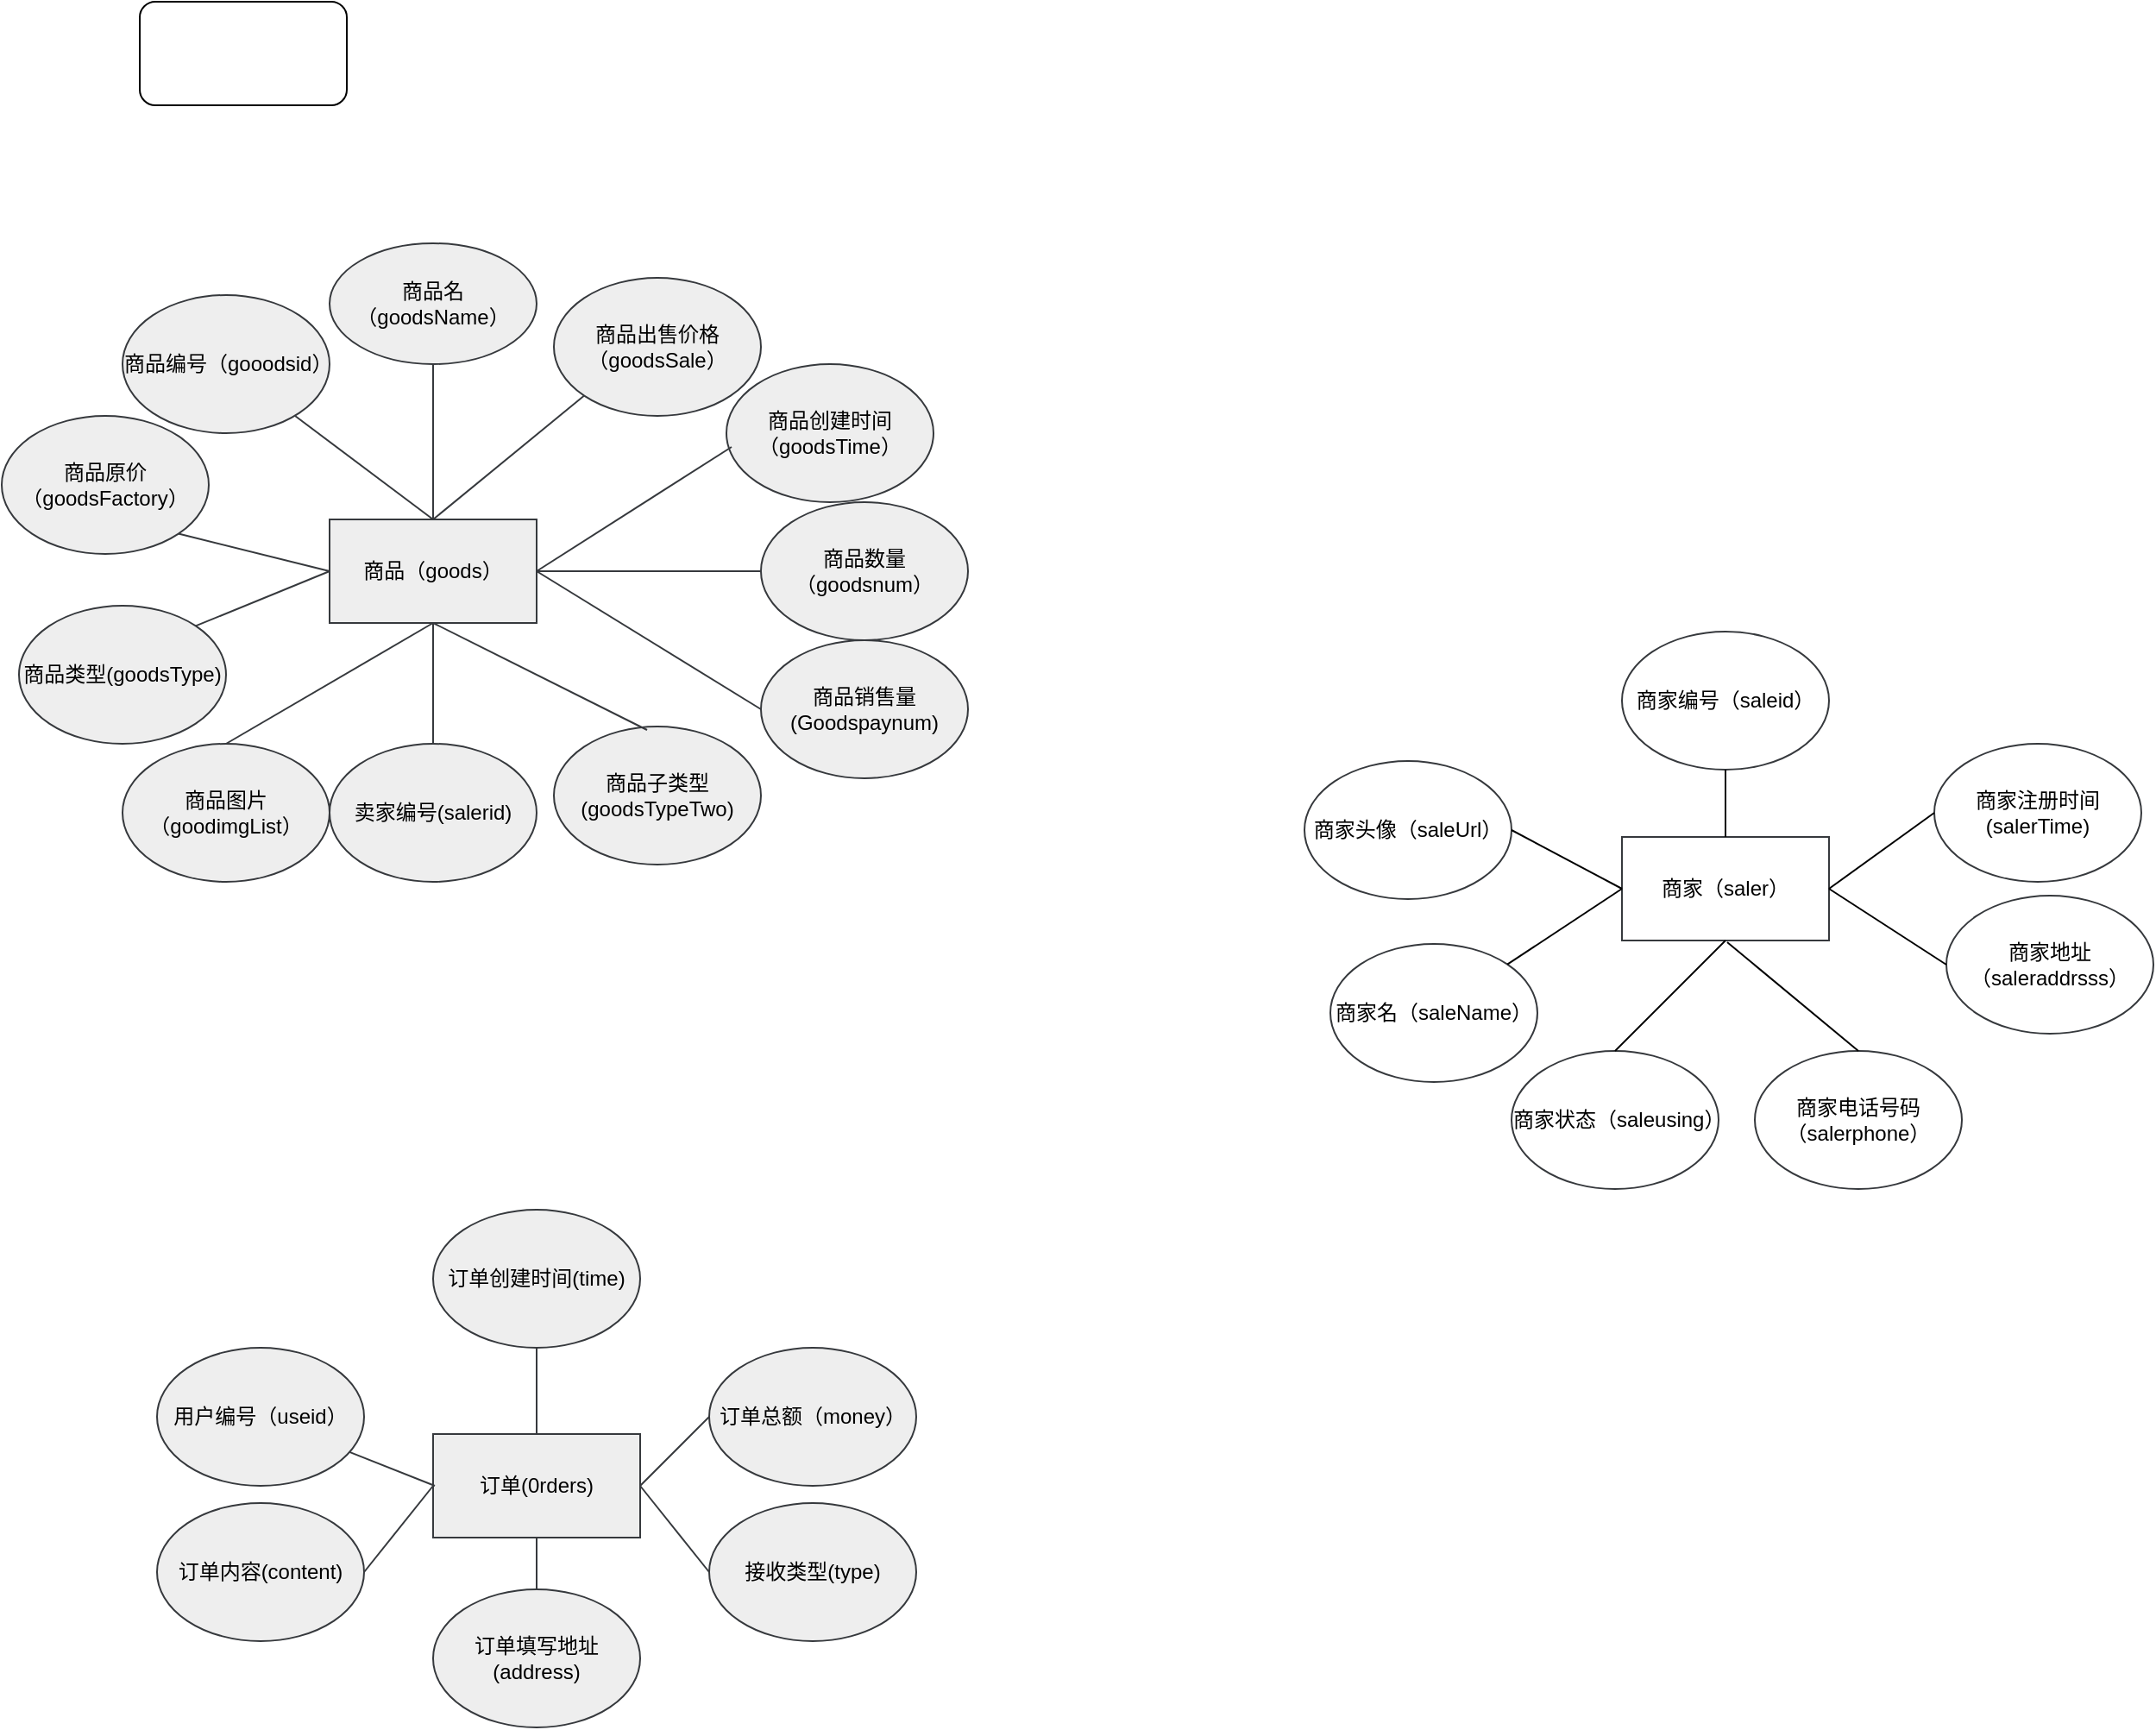 <mxfile>
    <diagram id="AfOaJva0soYfYB4O5fnT" name="第 1 页">
        <mxGraphModel dx="1118" dy="507" grid="0" gridSize="10" guides="1" tooltips="1" connect="1" arrows="1" fold="1" page="0" pageScale="1" pageWidth="827" pageHeight="1169" background="#FFFFFF" math="0" shadow="0">
            <root>
                <mxCell id="0"/>
                <mxCell id="1" parent="0"/>
                <mxCell id="2" value="" style="rounded=1;whiteSpace=wrap;html=1;" parent="1" vertex="1">
                    <mxGeometry x="200" y="50" width="120" height="60" as="geometry"/>
                </mxCell>
                <mxCell id="3" value="商品（goods）" style="rounded=0;whiteSpace=wrap;html=1;fillColor=#eeeeee;strokeColor=#36393d;fontColor=#000000;" parent="1" vertex="1">
                    <mxGeometry x="310" y="350" width="120" height="60" as="geometry"/>
                </mxCell>
                <mxCell id="4" value="商品原价（goodsFactory）" style="ellipse;whiteSpace=wrap;html=1;fillColor=#eeeeee;strokeColor=#36393d;fontColor=#000000;" parent="1" vertex="1">
                    <mxGeometry x="120" y="290" width="120" height="80" as="geometry"/>
                </mxCell>
                <mxCell id="5" value="商品名（goodsName）" style="ellipse;whiteSpace=wrap;html=1;fillColor=#eeeeee;strokeColor=#36393d;fontColor=#000000;" parent="1" vertex="1">
                    <mxGeometry x="310" y="190" width="120" height="70" as="geometry"/>
                </mxCell>
                <mxCell id="6" value="商品销售量(Goodspaynum)" style="ellipse;whiteSpace=wrap;html=1;fillColor=#eeeeee;strokeColor=#36393d;fontColor=#000000;" parent="1" vertex="1">
                    <mxGeometry x="560" y="420" width="120" height="80" as="geometry"/>
                </mxCell>
                <mxCell id="10" value="" style="endArrow=none;html=1;exitX=0.5;exitY=0;exitDx=0;exitDy=0;entryX=0.5;entryY=1;entryDx=0;entryDy=0;fillColor=#eeeeee;strokeColor=#36393d;fontColor=#000000;" parent="1" source="3" target="5" edge="1">
                    <mxGeometry width="50" height="50" relative="1" as="geometry">
                        <mxPoint x="320" y="360" as="sourcePoint"/>
                        <mxPoint x="370" y="310" as="targetPoint"/>
                    </mxGeometry>
                </mxCell>
                <mxCell id="11" value="" style="endArrow=none;html=1;entryX=0;entryY=0.5;entryDx=0;entryDy=0;fillColor=#eeeeee;strokeColor=#36393d;fontColor=#000000;" parent="1" target="6" edge="1">
                    <mxGeometry width="50" height="50" relative="1" as="geometry">
                        <mxPoint x="430" y="380" as="sourcePoint"/>
                        <mxPoint x="480" y="330" as="targetPoint"/>
                    </mxGeometry>
                </mxCell>
                <mxCell id="12" value="" style="endArrow=none;html=1;entryX=0;entryY=0.5;entryDx=0;entryDy=0;exitX=1;exitY=1;exitDx=0;exitDy=0;fillColor=#eeeeee;strokeColor=#36393d;fontColor=#000000;" parent="1" source="4" target="3" edge="1">
                    <mxGeometry width="50" height="50" relative="1" as="geometry">
                        <mxPoint x="270" y="380" as="sourcePoint"/>
                        <mxPoint x="320" y="330" as="targetPoint"/>
                    </mxGeometry>
                </mxCell>
                <mxCell id="13" value="商品图片（goodimgList）" style="ellipse;whiteSpace=wrap;html=1;fillColor=#eeeeee;strokeColor=#36393d;fontColor=#000000;" parent="1" vertex="1">
                    <mxGeometry x="190" y="480" width="120" height="80" as="geometry"/>
                </mxCell>
                <mxCell id="14" value="" style="endArrow=none;html=1;entryX=0.5;entryY=1;entryDx=0;entryDy=0;exitX=0.5;exitY=0;exitDx=0;exitDy=0;fillColor=#eeeeee;strokeColor=#36393d;fontColor=#000000;" parent="1" source="13" target="3" edge="1">
                    <mxGeometry width="50" height="50" relative="1" as="geometry">
                        <mxPoint x="364" y="457" as="sourcePoint"/>
                        <mxPoint x="440" y="280" as="targetPoint"/>
                    </mxGeometry>
                </mxCell>
                <mxCell id="24" value="卖家编号(salerid)" style="ellipse;whiteSpace=wrap;html=1;fillColor=#eeeeee;strokeColor=#36393d;fontColor=#000000;" parent="1" vertex="1">
                    <mxGeometry x="310" y="480" width="120" height="80" as="geometry"/>
                </mxCell>
                <mxCell id="25" value="" style="endArrow=none;html=1;fillColor=#eeeeee;strokeColor=#36393d;fontColor=#000000;" parent="1" source="24" edge="1">
                    <mxGeometry width="50" height="50" relative="1" as="geometry">
                        <mxPoint x="400" y="460" as="sourcePoint"/>
                        <mxPoint x="370" y="410" as="targetPoint"/>
                    </mxGeometry>
                </mxCell>
                <mxCell id="26" value="商品编号（gooodsid）" style="ellipse;whiteSpace=wrap;html=1;fillColor=#eeeeee;strokeColor=#36393d;fontColor=#000000;" parent="1" vertex="1">
                    <mxGeometry x="190" y="220" width="120" height="80" as="geometry"/>
                </mxCell>
                <mxCell id="27" value="" style="endArrow=none;html=1;fillColor=#eeeeee;strokeColor=#36393d;fontColor=#000000;" parent="1" source="26" edge="1">
                    <mxGeometry width="50" height="50" relative="1" as="geometry">
                        <mxPoint x="290" y="370" as="sourcePoint"/>
                        <mxPoint x="370" y="350" as="targetPoint"/>
                    </mxGeometry>
                </mxCell>
                <mxCell id="28" value="商品出售价格（goodsSale）" style="ellipse;whiteSpace=wrap;html=1;shadow=0;fillColor=#eeeeee;strokeColor=#36393d;fontColor=#000000;" parent="1" vertex="1">
                    <mxGeometry x="440" y="210" width="120" height="80" as="geometry"/>
                </mxCell>
                <mxCell id="29" value="" style="endArrow=none;html=1;exitX=0.5;exitY=0;exitDx=0;exitDy=0;entryX=0;entryY=1;entryDx=0;entryDy=0;fillColor=#eeeeee;strokeColor=#36393d;fontColor=#000000;" parent="1" source="3" target="28" edge="1">
                    <mxGeometry width="50" height="50" relative="1" as="geometry">
                        <mxPoint x="420" y="370" as="sourcePoint"/>
                        <mxPoint x="470" y="320" as="targetPoint"/>
                    </mxGeometry>
                </mxCell>
                <mxCell id="30" value="商品类型(goodsType)" style="ellipse;whiteSpace=wrap;html=1;fillColor=#eeeeee;strokeColor=#36393d;fontColor=#000000;" parent="1" vertex="1">
                    <mxGeometry x="130" y="400" width="120" height="80" as="geometry"/>
                </mxCell>
                <mxCell id="31" value="商品子类型(goodsTypeTwo)" style="ellipse;whiteSpace=wrap;html=1;fillColor=#eeeeee;strokeColor=#36393d;fontColor=#000000;" parent="1" vertex="1">
                    <mxGeometry x="440" y="470" width="120" height="80" as="geometry"/>
                </mxCell>
                <mxCell id="32" value="" style="endArrow=none;html=1;exitX=1;exitY=0;exitDx=0;exitDy=0;entryX=0;entryY=0.5;entryDx=0;entryDy=0;fillColor=#eeeeee;strokeColor=#36393d;fontColor=#000000;" parent="1" source="30" target="3" edge="1">
                    <mxGeometry width="50" height="50" relative="1" as="geometry">
                        <mxPoint x="240" y="450" as="sourcePoint"/>
                        <mxPoint x="290" y="400" as="targetPoint"/>
                    </mxGeometry>
                </mxCell>
                <mxCell id="33" value="" style="endArrow=none;html=1;exitX=0.45;exitY=0.025;exitDx=0;exitDy=0;exitPerimeter=0;fillColor=#eeeeee;strokeColor=#36393d;fontColor=#000000;" parent="1" source="31" edge="1">
                    <mxGeometry width="50" height="50" relative="1" as="geometry">
                        <mxPoint x="390" y="370" as="sourcePoint"/>
                        <mxPoint x="370" y="410" as="targetPoint"/>
                    </mxGeometry>
                </mxCell>
                <mxCell id="34" value="商品数量（goodsnum）" style="ellipse;whiteSpace=wrap;html=1;fillColor=#eeeeee;strokeColor=#36393d;fontColor=#000000;" parent="1" vertex="1">
                    <mxGeometry x="560" y="340" width="120" height="80" as="geometry"/>
                </mxCell>
                <mxCell id="35" value="商品创建时间（goodsTime）" style="ellipse;whiteSpace=wrap;html=1;fillColor=#eeeeee;strokeColor=#36393d;fontColor=#000000;" parent="1" vertex="1">
                    <mxGeometry x="540" y="260" width="120" height="80" as="geometry"/>
                </mxCell>
                <mxCell id="37" value="" style="endArrow=none;html=1;entryX=0;entryY=0.5;entryDx=0;entryDy=0;exitX=1;exitY=0.5;exitDx=0;exitDy=0;fillColor=#eeeeee;strokeColor=#36393d;fontColor=#000000;" parent="1" source="3" target="34" edge="1">
                    <mxGeometry width="50" height="50" relative="1" as="geometry">
                        <mxPoint x="390" y="360" as="sourcePoint"/>
                        <mxPoint x="440" y="310" as="targetPoint"/>
                    </mxGeometry>
                </mxCell>
                <mxCell id="38" value="" style="endArrow=none;html=1;entryX=0.025;entryY=0.6;entryDx=0;entryDy=0;entryPerimeter=0;exitX=1;exitY=0.5;exitDx=0;exitDy=0;fillColor=#eeeeee;strokeColor=#36393d;fontColor=#000000;" parent="1" source="3" target="35" edge="1">
                    <mxGeometry width="50" height="50" relative="1" as="geometry">
                        <mxPoint x="390" y="360" as="sourcePoint"/>
                        <mxPoint x="440" y="310" as="targetPoint"/>
                    </mxGeometry>
                </mxCell>
                <mxCell id="39" value="订单(0rders)" style="rounded=0;whiteSpace=wrap;html=1;fillColor=#eeeeee;strokeColor=#36393d;fontColor=#000000;" parent="1" vertex="1">
                    <mxGeometry x="370" y="880" width="120" height="60" as="geometry"/>
                </mxCell>
                <mxCell id="40" value="订单内容(content)" style="ellipse;whiteSpace=wrap;html=1;fillColor=#eeeeee;strokeColor=#36393d;fontColor=#000000;" parent="1" vertex="1">
                    <mxGeometry x="210" y="920" width="120" height="80" as="geometry"/>
                </mxCell>
                <mxCell id="41" value="订单填写地址(address)" style="ellipse;whiteSpace=wrap;html=1;fillColor=#eeeeee;strokeColor=#36393d;fontColor=#000000;" parent="1" vertex="1">
                    <mxGeometry x="370" y="970" width="120" height="80" as="geometry"/>
                </mxCell>
                <mxCell id="42" value="接收类型(type)" style="ellipse;whiteSpace=wrap;html=1;fillColor=#eeeeee;strokeColor=#36393d;fontColor=#000000;" parent="1" vertex="1">
                    <mxGeometry x="530" y="920" width="120" height="80" as="geometry"/>
                </mxCell>
                <mxCell id="44" value="订单创建时间(time)" style="ellipse;whiteSpace=wrap;html=1;fillColor=#eeeeee;strokeColor=#36393d;fontColor=#000000;" parent="1" vertex="1">
                    <mxGeometry x="370" y="750" width="120" height="80" as="geometry"/>
                </mxCell>
                <mxCell id="45" value="" style="endArrow=none;html=1;exitX=1;exitY=0.5;exitDx=0;exitDy=0;entryX=0;entryY=0.5;entryDx=0;entryDy=0;fillColor=#eeeeee;strokeColor=#36393d;fontColor=#000000;" parent="1" source="40" target="39" edge="1">
                    <mxGeometry width="50" height="50" relative="1" as="geometry">
                        <mxPoint x="370" y="950" as="sourcePoint"/>
                        <mxPoint x="420" y="900" as="targetPoint"/>
                    </mxGeometry>
                </mxCell>
                <mxCell id="46" value="" style="endArrow=none;html=1;entryX=0.5;entryY=1;entryDx=0;entryDy=0;fillColor=#eeeeee;strokeColor=#36393d;fontColor=#000000;" parent="1" target="39" edge="1">
                    <mxGeometry width="50" height="50" relative="1" as="geometry">
                        <mxPoint x="430" y="970" as="sourcePoint"/>
                        <mxPoint x="430" y="950" as="targetPoint"/>
                    </mxGeometry>
                </mxCell>
                <mxCell id="47" value="" style="endArrow=none;html=1;entryX=0.5;entryY=1;entryDx=0;entryDy=0;fillColor=#eeeeee;strokeColor=#36393d;fontColor=#000000;" parent="1" target="44" edge="1">
                    <mxGeometry width="50" height="50" relative="1" as="geometry">
                        <mxPoint x="430" y="880" as="sourcePoint"/>
                        <mxPoint x="380" y="820" as="targetPoint"/>
                    </mxGeometry>
                </mxCell>
                <mxCell id="48" value="" style="endArrow=none;html=1;exitX=0;exitY=0.5;exitDx=0;exitDy=0;entryX=1;entryY=0.5;entryDx=0;entryDy=0;fillColor=#eeeeee;strokeColor=#36393d;fontColor=#000000;" parent="1" source="42" target="39" edge="1">
                    <mxGeometry width="50" height="50" relative="1" as="geometry">
                        <mxPoint x="370" y="950" as="sourcePoint"/>
                        <mxPoint x="420" y="900" as="targetPoint"/>
                    </mxGeometry>
                </mxCell>
                <mxCell id="49" value="用户编号（useid）" style="ellipse;whiteSpace=wrap;html=1;fillColor=#eeeeee;strokeColor=#36393d;fontColor=#000000;" parent="1" vertex="1">
                    <mxGeometry x="210" y="830" width="120" height="80" as="geometry"/>
                </mxCell>
                <mxCell id="50" value="订单总额（money）" style="ellipse;whiteSpace=wrap;html=1;fillColor=#eeeeee;strokeColor=#36393d;fontColor=#000000;" parent="1" vertex="1">
                    <mxGeometry x="530" y="830" width="120" height="80" as="geometry"/>
                </mxCell>
                <mxCell id="51" value="" style="endArrow=none;html=1;fillColor=#eeeeee;strokeColor=#36393d;fontColor=#000000;" parent="1" source="49" edge="1">
                    <mxGeometry width="50" height="50" relative="1" as="geometry">
                        <mxPoint x="320" y="900" as="sourcePoint"/>
                        <mxPoint x="371" y="910" as="targetPoint"/>
                    </mxGeometry>
                </mxCell>
                <mxCell id="52" value="" style="endArrow=none;html=1;exitX=1;exitY=0.5;exitDx=0;exitDy=0;entryX=0;entryY=0.5;entryDx=0;entryDy=0;fillColor=#eeeeee;strokeColor=#36393d;fontColor=#000000;" parent="1" source="39" target="50" edge="1">
                    <mxGeometry width="50" height="50" relative="1" as="geometry">
                        <mxPoint x="500" y="910" as="sourcePoint"/>
                        <mxPoint x="550" y="860" as="targetPoint"/>
                    </mxGeometry>
                </mxCell>
                <mxCell id="53" value="商家（saler）" style="rounded=0;whiteSpace=wrap;html=1;shadow=0;strokeColor=#36393d;fontColor=#000000;fillColor=none;" parent="1" vertex="1">
                    <mxGeometry x="1059" y="534" width="120" height="60" as="geometry"/>
                </mxCell>
                <mxCell id="54" value="商家头像（saleUrl）" style="ellipse;whiteSpace=wrap;html=1;shadow=0;strokeColor=#36393d;fontColor=#000000;fillColor=none;" parent="1" vertex="1">
                    <mxGeometry x="875" y="490" width="120" height="80" as="geometry"/>
                </mxCell>
                <mxCell id="55" value="商家状态（saleusing）" style="ellipse;whiteSpace=wrap;html=1;shadow=0;strokeColor=#36393d;fontColor=#000000;fillColor=none;" parent="1" vertex="1">
                    <mxGeometry x="995" y="658" width="120" height="80" as="geometry"/>
                </mxCell>
                <mxCell id="56" value="商家编号（saleid）" style="ellipse;whiteSpace=wrap;html=1;shadow=0;strokeColor=#36393d;fontColor=#000000;fillColor=none;" parent="1" vertex="1">
                    <mxGeometry x="1059" y="415" width="120" height="80" as="geometry"/>
                </mxCell>
                <mxCell id="57" value="商家注册时间(salerTime)" style="ellipse;whiteSpace=wrap;html=1;shadow=0;strokeColor=#36393d;fontColor=#000000;fillColor=none;" parent="1" vertex="1">
                    <mxGeometry x="1240" y="480" width="120" height="80" as="geometry"/>
                </mxCell>
                <mxCell id="59" value="" style="endArrow=none;html=1;fontColor=#000000;exitX=1;exitY=0.5;exitDx=0;exitDy=0;entryX=0;entryY=0.5;entryDx=0;entryDy=0;strokeColor=#000000;" parent="1" source="54" target="53" edge="1">
                    <mxGeometry width="50" height="50" relative="1" as="geometry">
                        <mxPoint x="991" y="534" as="sourcePoint"/>
                        <mxPoint x="1041" y="484" as="targetPoint"/>
                    </mxGeometry>
                </mxCell>
                <mxCell id="60" value="" style="endArrow=none;html=1;fontColor=#000000;exitX=0.5;exitY=0;exitDx=0;exitDy=0;entryX=0.5;entryY=1;entryDx=0;entryDy=0;strokeColor=#000000;" parent="1" source="55" target="53" edge="1">
                    <mxGeometry width="50" height="50" relative="1" as="geometry">
                        <mxPoint x="981.0" y="572" as="sourcePoint"/>
                        <mxPoint x="1069" y="574" as="targetPoint"/>
                    </mxGeometry>
                </mxCell>
                <mxCell id="62" value="" style="endArrow=none;html=1;fontColor=#000000;exitX=0.5;exitY=1;exitDx=0;exitDy=0;entryX=0.5;entryY=0;entryDx=0;entryDy=0;strokeColor=#000000;" parent="1" source="56" target="53" edge="1">
                    <mxGeometry width="50" height="50" relative="1" as="geometry">
                        <mxPoint x="1001.0" y="592" as="sourcePoint"/>
                        <mxPoint x="1089" y="594" as="targetPoint"/>
                    </mxGeometry>
                </mxCell>
                <mxCell id="63" value="" style="endArrow=none;html=1;fontColor=#000000;exitX=0;exitY=0.5;exitDx=0;exitDy=0;entryX=1;entryY=0.5;entryDx=0;entryDy=0;strokeColor=#000000;" parent="1" source="57" target="53" edge="1">
                    <mxGeometry width="50" height="50" relative="1" as="geometry">
                        <mxPoint x="1011.0" y="602" as="sourcePoint"/>
                        <mxPoint x="1099" y="604" as="targetPoint"/>
                    </mxGeometry>
                </mxCell>
                <mxCell id="64" value="商家地址（saleraddrsss）" style="ellipse;whiteSpace=wrap;html=1;shadow=0;strokeColor=#36393d;fontColor=#000000;fillColor=none;" vertex="1" parent="1">
                    <mxGeometry x="1247" y="568" width="120" height="80" as="geometry"/>
                </mxCell>
                <mxCell id="65" value="商家名（saleName）" style="ellipse;whiteSpace=wrap;html=1;shadow=0;strokeColor=#36393d;fontColor=#000000;fillColor=none;" vertex="1" parent="1">
                    <mxGeometry x="890" y="596" width="120" height="80" as="geometry"/>
                </mxCell>
                <mxCell id="66" value="" style="endArrow=none;html=1;fontColor=#000000;exitX=0;exitY=0.5;exitDx=0;exitDy=0;strokeColor=#000000;" edge="1" parent="1" source="53" target="65">
                    <mxGeometry width="50" height="50" relative="1" as="geometry">
                        <mxPoint x="1056" y="587" as="sourcePoint"/>
                        <mxPoint x="991" y="652" as="targetPoint"/>
                    </mxGeometry>
                </mxCell>
                <mxCell id="67" value="" style="endArrow=none;html=1;fontColor=#000000;exitX=0;exitY=0.5;exitDx=0;exitDy=0;entryX=1;entryY=0.5;entryDx=0;entryDy=0;strokeColor=#000000;" edge="1" parent="1" source="64" target="53">
                    <mxGeometry width="50" height="50" relative="1" as="geometry">
                        <mxPoint x="1264" y="519" as="sourcePoint"/>
                        <mxPoint x="1199" y="584" as="targetPoint"/>
                    </mxGeometry>
                </mxCell>
                <mxCell id="68" value="商家电话号码（salerphone）" style="ellipse;whiteSpace=wrap;html=1;shadow=0;strokeColor=#36393d;fontColor=#000000;fillColor=none;" vertex="1" parent="1">
                    <mxGeometry x="1136" y="658" width="120" height="80" as="geometry"/>
                </mxCell>
                <mxCell id="69" value="" style="endArrow=none;html=1;fontColor=#000000;exitX=0.5;exitY=0;exitDx=0;exitDy=0;strokeColor=#000000;" edge="1" parent="1" source="68">
                    <mxGeometry width="50" height="50" relative="1" as="geometry">
                        <mxPoint x="1065" y="668" as="sourcePoint"/>
                        <mxPoint x="1120" y="595" as="targetPoint"/>
                    </mxGeometry>
                </mxCell>
            </root>
        </mxGraphModel>
    </diagram>
</mxfile>